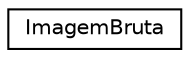 digraph "Graphical Class Hierarchy"
{
  edge [fontname="Helvetica",fontsize="10",labelfontname="Helvetica",labelfontsize="10"];
  node [fontname="Helvetica",fontsize="10",shape=record];
  rankdir="LR";
  Node0 [label="ImagemBruta",height=0.2,width=0.4,color="black", fillcolor="white", style="filled",URL="$classImagemBruta.html"];
}
